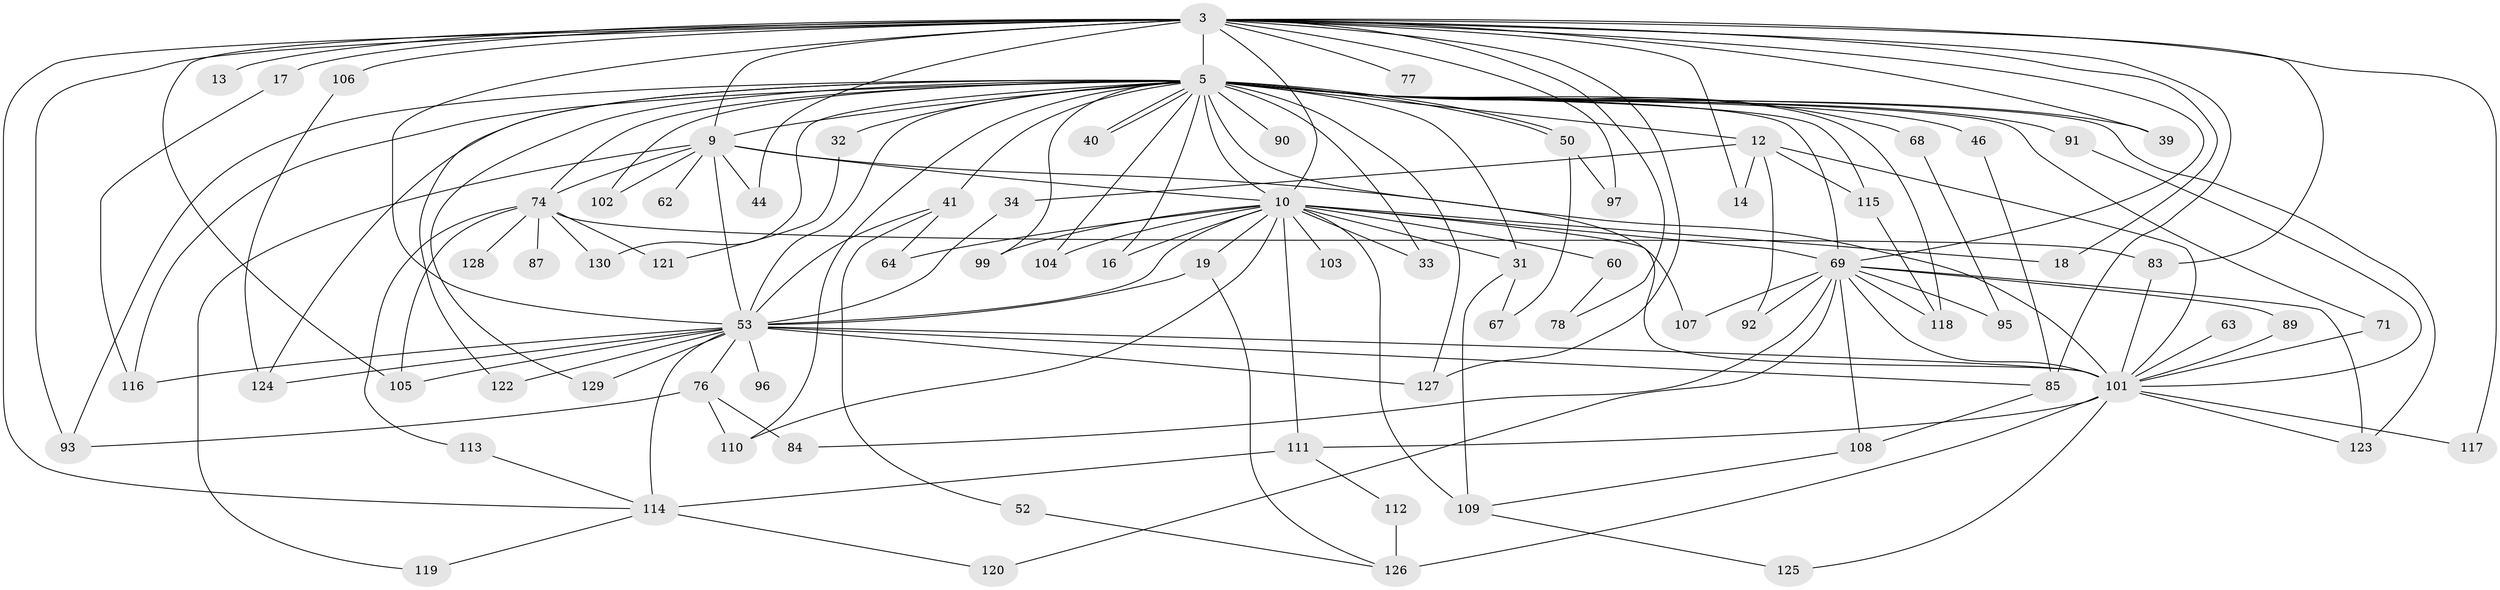 // original degree distribution, {24: 0.007692307692307693, 31: 0.007692307692307693, 18: 0.015384615384615385, 15: 0.007692307692307693, 33: 0.007692307692307693, 20: 0.015384615384615385, 25: 0.007692307692307693, 12: 0.007692307692307693, 4: 0.08461538461538462, 7: 0.023076923076923078, 2: 0.5153846153846153, 3: 0.2, 6: 0.015384615384615385, 8: 0.015384615384615385, 5: 0.06153846153846154, 9: 0.007692307692307693}
// Generated by graph-tools (version 1.1) at 2025/49/03/04/25 21:49:00]
// undirected, 78 vertices, 155 edges
graph export_dot {
graph [start="1"]
  node [color=gray90,style=filled];
  3 [super="+1"];
  5 [super="+2"];
  9 [super="+4"];
  10 [super="+8"];
  12;
  13;
  14;
  16;
  17;
  18;
  19;
  31 [super="+24"];
  32;
  33;
  34;
  39;
  40;
  41;
  44;
  46;
  50;
  52;
  53 [super="+29+7"];
  60;
  62;
  63;
  64;
  67;
  68;
  69 [super="+36+45+66"];
  71;
  74 [super="+59"];
  76 [super="+49"];
  77;
  78;
  83 [super="+27"];
  84;
  85 [super="+81"];
  87;
  89;
  90 [super="+20"];
  91;
  92;
  93 [super="+35"];
  95;
  96;
  97;
  99;
  101 [super="+26+65+86+82+23"];
  102;
  103;
  104;
  105 [super="+61"];
  106;
  107;
  108 [super="+51"];
  109 [super="+55+75"];
  110 [super="+98+79"];
  111 [super="+88+73+100"];
  112;
  113;
  114 [super="+94"];
  115 [super="+38+57"];
  116 [super="+58"];
  117;
  118 [super="+80"];
  119;
  120;
  121;
  122;
  123 [super="+56"];
  124 [super="+11"];
  125;
  126 [super="+47"];
  127 [super="+72"];
  128;
  129;
  130;
  3 -- 5 [weight=4];
  3 -- 9 [weight=4];
  3 -- 10 [weight=4];
  3 -- 13 [weight=2];
  3 -- 14;
  3 -- 17 [weight=2];
  3 -- 18;
  3 -- 77 [weight=2];
  3 -- 105;
  3 -- 106;
  3 -- 78;
  3 -- 85 [weight=3];
  3 -- 97;
  3 -- 39;
  3 -- 44;
  3 -- 53 [weight=5];
  3 -- 117;
  3 -- 114;
  3 -- 83;
  3 -- 93;
  3 -- 69;
  3 -- 127;
  5 -- 9 [weight=4];
  5 -- 10 [weight=4];
  5 -- 12 [weight=2];
  5 -- 16;
  5 -- 32 [weight=2];
  5 -- 39;
  5 -- 40;
  5 -- 40;
  5 -- 46;
  5 -- 50;
  5 -- 50;
  5 -- 68 [weight=2];
  5 -- 90 [weight=2];
  5 -- 122;
  5 -- 129;
  5 -- 130;
  5 -- 71;
  5 -- 91;
  5 -- 31 [weight=2];
  5 -- 33;
  5 -- 99;
  5 -- 102;
  5 -- 104;
  5 -- 41;
  5 -- 107;
  5 -- 115 [weight=3];
  5 -- 123 [weight=2];
  5 -- 124 [weight=2];
  5 -- 127;
  5 -- 74;
  5 -- 53 [weight=4];
  5 -- 93;
  5 -- 69;
  5 -- 116;
  5 -- 118;
  5 -- 110 [weight=2];
  9 -- 10 [weight=4];
  9 -- 44;
  9 -- 62 [weight=2];
  9 -- 74 [weight=3];
  9 -- 102;
  9 -- 119;
  9 -- 101;
  9 -- 53 [weight=4];
  10 -- 18;
  10 -- 99;
  10 -- 103 [weight=2];
  10 -- 111 [weight=2];
  10 -- 31;
  10 -- 64;
  10 -- 16;
  10 -- 19;
  10 -- 33;
  10 -- 104;
  10 -- 109 [weight=3];
  10 -- 60;
  10 -- 53 [weight=5];
  10 -- 69 [weight=6];
  10 -- 101;
  10 -- 110;
  12 -- 14;
  12 -- 34;
  12 -- 92;
  12 -- 115;
  12 -- 101;
  17 -- 116;
  19 -- 126;
  19 -- 53;
  31 -- 67;
  31 -- 109;
  32 -- 121;
  34 -- 53;
  41 -- 52;
  41 -- 64;
  41 -- 53;
  46 -- 85;
  50 -- 67;
  50 -- 97;
  52 -- 126;
  53 -- 122;
  53 -- 76 [weight=2];
  53 -- 129;
  53 -- 85;
  53 -- 96 [weight=2];
  53 -- 114 [weight=3];
  53 -- 116;
  53 -- 124;
  53 -- 127;
  53 -- 101 [weight=4];
  53 -- 105;
  60 -- 78;
  63 -- 101 [weight=2];
  68 -- 95;
  69 -- 101;
  69 -- 118;
  69 -- 107;
  69 -- 84;
  69 -- 120;
  69 -- 89;
  69 -- 123;
  69 -- 92;
  69 -- 108;
  69 -- 95;
  71 -- 101 [weight=2];
  74 -- 128;
  74 -- 130;
  74 -- 113;
  74 -- 83;
  74 -- 87;
  74 -- 121;
  74 -- 105;
  76 -- 84;
  76 -- 93;
  76 -- 110 [weight=2];
  83 -- 101;
  85 -- 108;
  89 -- 101;
  91 -- 101;
  101 -- 125;
  101 -- 117;
  101 -- 123;
  101 -- 126 [weight=2];
  101 -- 111;
  106 -- 124;
  108 -- 109;
  109 -- 125;
  111 -- 112;
  111 -- 114 [weight=2];
  112 -- 126;
  113 -- 114;
  114 -- 119;
  114 -- 120;
  115 -- 118;
}
